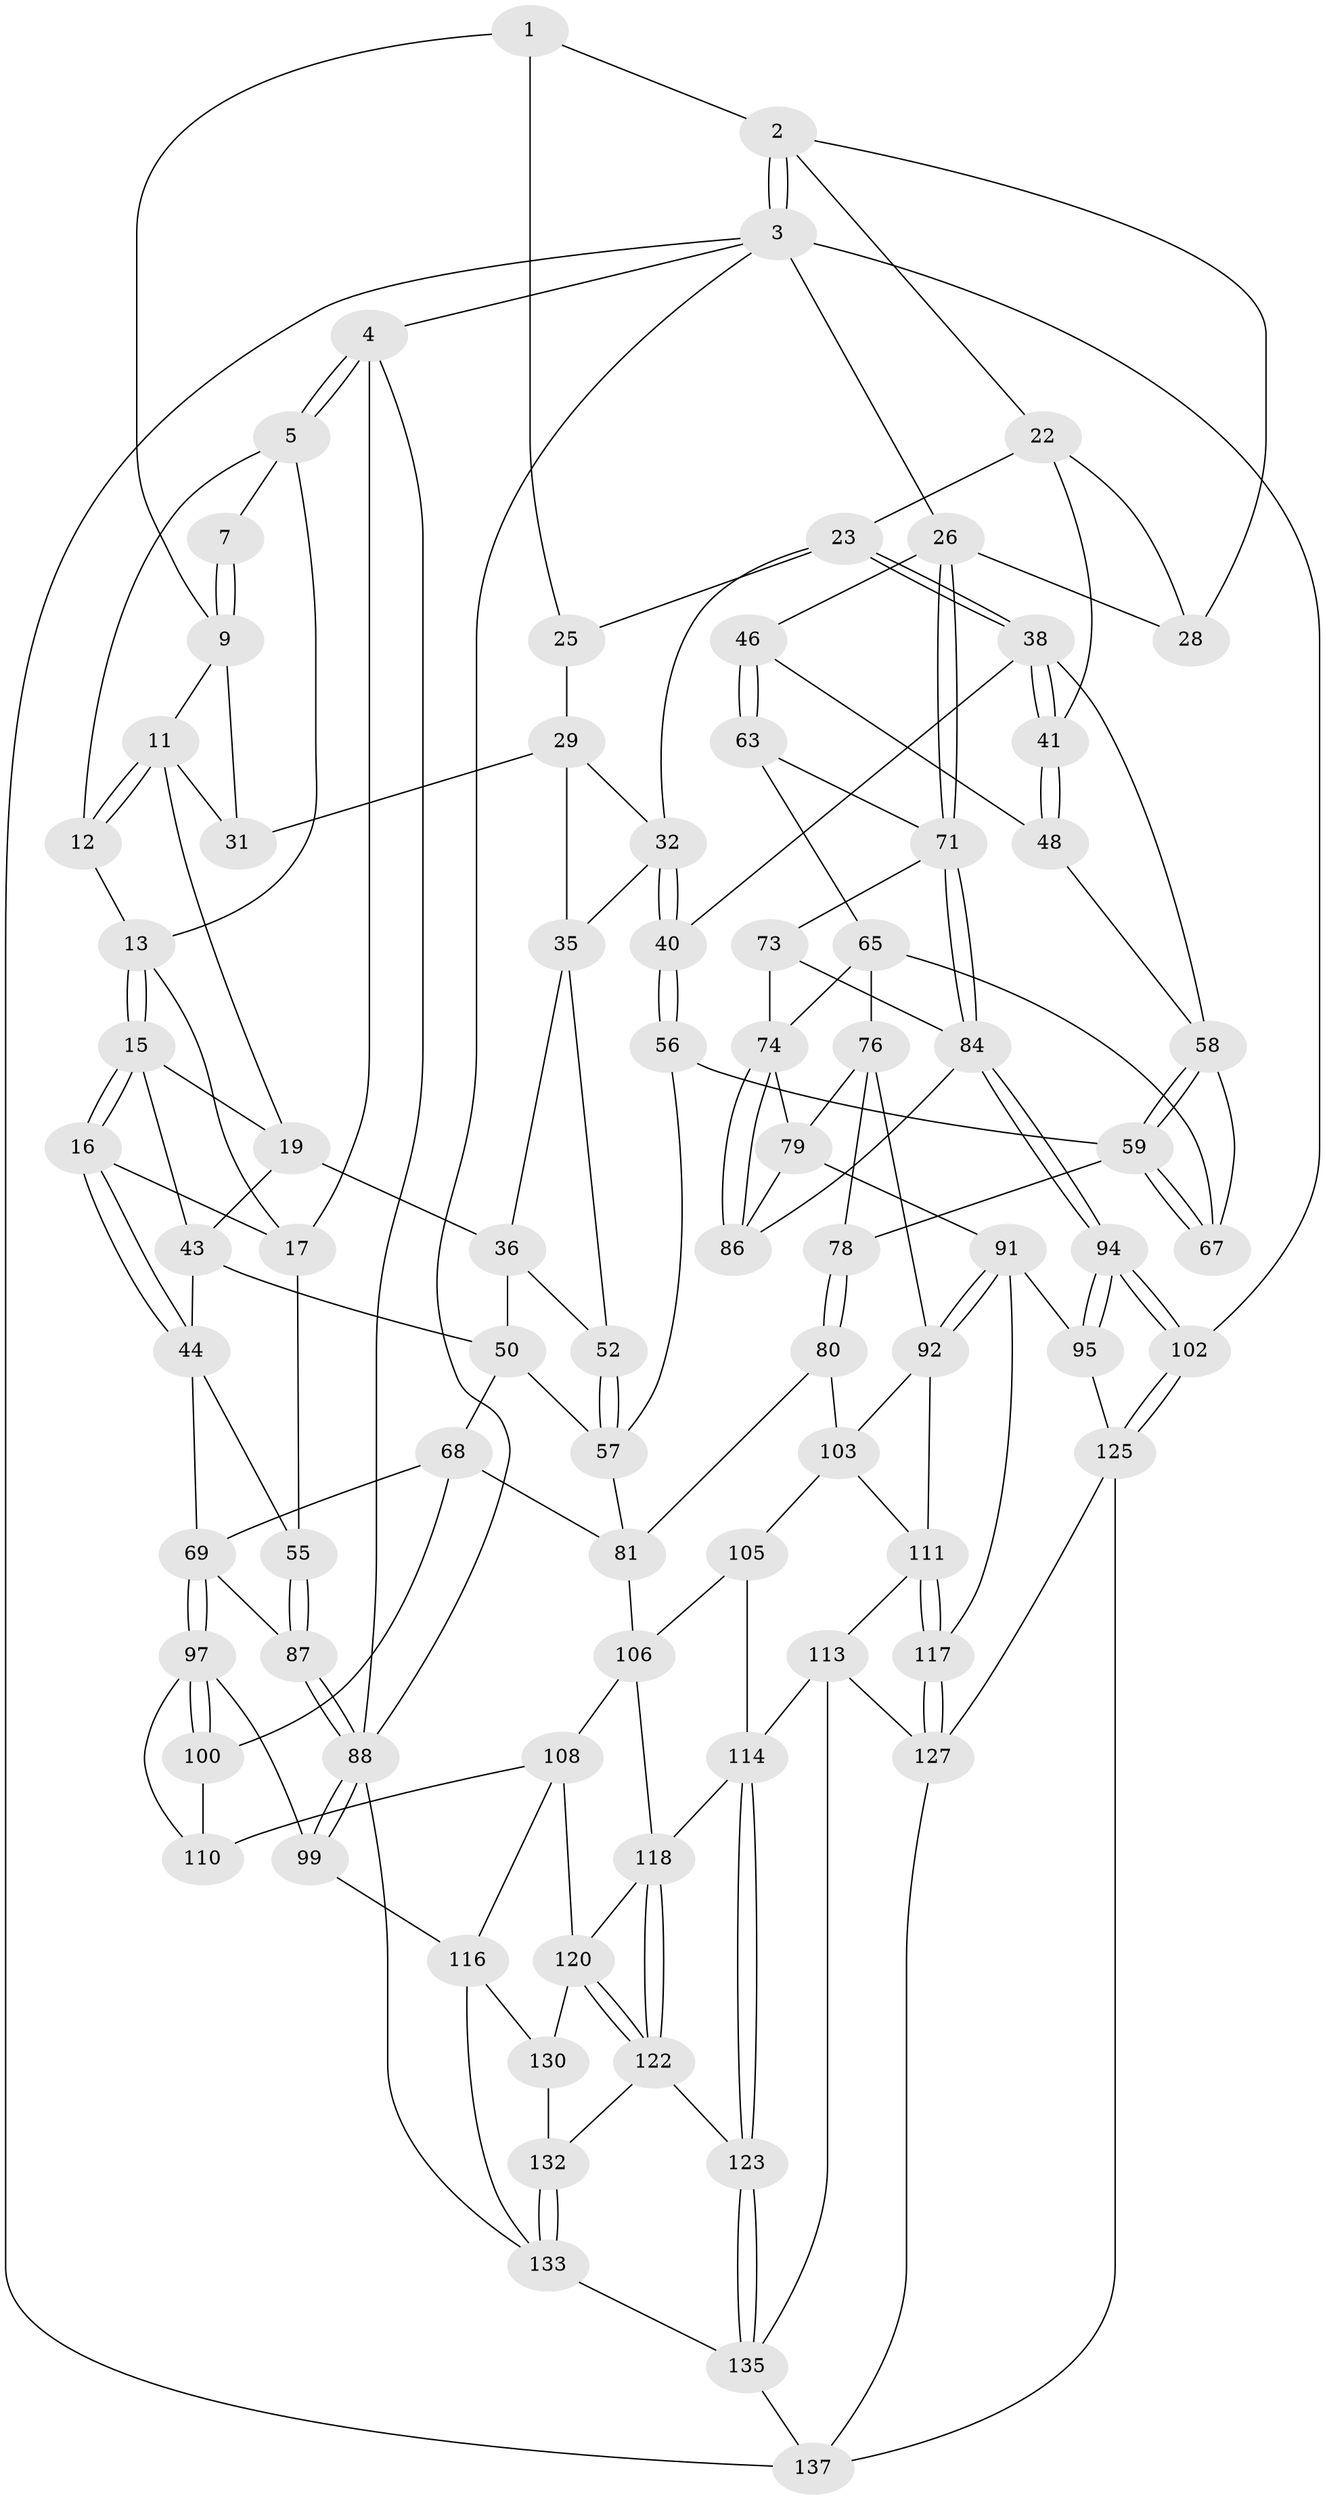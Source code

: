 // original degree distribution, {3: 0.014492753623188406, 4: 0.2391304347826087, 5: 0.5217391304347826, 6: 0.2246376811594203}
// Generated by graph-tools (version 1.1) at 2025/11/02/27/25 16:11:55]
// undirected, 84 vertices, 190 edges
graph export_dot {
graph [start="1"]
  node [color=gray90,style=filled];
  1 [pos="+0.6758266702470462+0",super="+8"];
  2 [pos="+1+0",super="+21"];
  3 [pos="+1+0",super="+101"];
  4 [pos="+0+0"];
  5 [pos="+0+0",super="+6"];
  7 [pos="+0.40413475839149865+0"];
  9 [pos="+0.48053868115704956+0.08947821026409247",super="+10"];
  11 [pos="+0.30547533803946+0.0008601760707255829",super="+18"];
  12 [pos="+0.28398334107623735+0"];
  13 [pos="+0.189254155865458+0.08151799044891626",super="+14"];
  15 [pos="+0.21382766983990611+0.18616106664433188",super="+20"];
  16 [pos="+0.08729145291132484+0.1937968672153386"];
  17 [pos="+0+0.14526086549001963",super="+53"];
  19 [pos="+0.25063308083454044+0.17697446764120658",super="+37"];
  22 [pos="+0.7718472256330096+0.14480220245185918",super="+34"];
  23 [pos="+0.6946227917573353+0.16820370464350218",super="+24"];
  25 [pos="+0.6297502067376527+0.12538032828969578"];
  26 [pos="+1+0.33231116978166586",super="+27"];
  28 [pos="+0.9256628117065847+0.2260869753321034"];
  29 [pos="+0.5472334648502056+0.18851604946179296",super="+30"];
  31 [pos="+0.42358180642498744+0.17051486607200972"];
  32 [pos="+0.5895927273086434+0.27432828580068297",super="+33"];
  35 [pos="+0.42577385518479216+0.1930656194055338",super="+42"];
  36 [pos="+0.38673486628656684+0.2545226880055882",super="+49"];
  38 [pos="+0.7095554504663468+0.250759518686491",super="+39"];
  40 [pos="+0.5930870518311561+0.2823387428038984"];
  41 [pos="+0.8117191282103798+0.30902595410281203"];
  43 [pos="+0.26390760604096014+0.321517732580474",super="+45"];
  44 [pos="+0.13300635819237525+0.33671005757247874",super="+54"];
  46 [pos="+0.9655668253057657+0.3421904061197679",super="+47"];
  48 [pos="+0.814232222801132+0.3360466188701572"];
  50 [pos="+0.32825667906547196+0.4360972236166695",super="+51"];
  52 [pos="+0.48555026962142833+0.33131949607095673"];
  55 [pos="+0+0.3312835445881311"];
  56 [pos="+0.5785804181412937+0.4118794908150793"];
  57 [pos="+0.5269566161019303+0.4025985856366163",super="+62"];
  58 [pos="+0.6862952792983938+0.3382455665331993",super="+61"];
  59 [pos="+0.6295173158905115+0.43981751936550517",super="+60"];
  63 [pos="+0.9053908604685315+0.42718706611971474",super="+64"];
  65 [pos="+0.9009967651758856+0.44275074365156014",super="+66"];
  67 [pos="+0.7876335563425712+0.41329376867625284"];
  68 [pos="+0.18396411307649546+0.5194740647487937",super="+83"];
  69 [pos="+0.16159593837237823+0.5173744192877472",super="+70"];
  71 [pos="+1+0.4244295891375801",super="+72"];
  73 [pos="+0.9545719642963847+0.5248570216715814"];
  74 [pos="+0.9227999968430666+0.5421550906875673",super="+75"];
  76 [pos="+0.800479253466331+0.5442984291887515",super="+77"];
  78 [pos="+0.6248197028037812+0.45562430579099233"];
  79 [pos="+0.8425477454305029+0.5597681421136192",super="+90"];
  80 [pos="+0.5155624595477324+0.5926948856518176"];
  81 [pos="+0.4183257198854609+0.5585367870578876",super="+82"];
  84 [pos="+1+0.6889974931959559",super="+85"];
  86 [pos="+0.9429925727983246+0.612318417750903"];
  87 [pos="+0+0.5701688040152392"];
  88 [pos="+0+0.7457444384448908",super="+89"];
  91 [pos="+0.8889032839026672+0.7048445877266055",super="+96"];
  92 [pos="+0.7493889507028773+0.6932573914234387",super="+93"];
  94 [pos="+1+0.7492208511935436"];
  95 [pos="+0.9521363632254303+0.7487013950830438"];
  97 [pos="+0.1297421398176862+0.6951033369987899",super="+98"];
  99 [pos="+0.03672762726608974+0.7799861147860724"];
  100 [pos="+0.19124295410385392+0.6644574346270548"];
  102 [pos="+1+0.9520291752508381"];
  103 [pos="+0.598024025609532+0.6475842850023565",super="+104"];
  105 [pos="+0.4920983221759123+0.7322325674778483"];
  106 [pos="+0.3859884626636698+0.7259018859654641",super="+107"];
  108 [pos="+0.3083681561234582+0.7587027858713333",super="+109"];
  110 [pos="+0.21232058346484367+0.7091301713529858"];
  111 [pos="+0.733662494450248+0.7186946449163854",super="+112"];
  113 [pos="+0.6190794289867825+0.8238312899569884",super="+129"];
  114 [pos="+0.6121991047513532+0.8242016776545253",super="+115"];
  116 [pos="+0.11114157191493089+0.8205276297470051",super="+131"];
  117 [pos="+0.806529983437521+0.8441982774512721"];
  118 [pos="+0.49611360652826303+0.7792448342736794",super="+119"];
  120 [pos="+0.42824785373642066+0.8591229765082622",super="+121"];
  122 [pos="+0.4449914343758239+0.8875898277088019",super="+124"];
  123 [pos="+0.47994092549258505+0.9366617840743942"];
  125 [pos="+0.9133772195709919+0.9091667709501626",super="+126"];
  127 [pos="+0.7960281825857921+0.8840232824218628",super="+128"];
  130 [pos="+0.31010727579890923+0.8038990009844594"];
  132 [pos="+0.3798612325546218+0.9244871323587138"];
  133 [pos="+0.21994156817248692+1",super="+134"];
  135 [pos="+0.4969394092365368+1",super="+136"];
  137 [pos="+0.6425751363093548+1",super="+138"];
  1 -- 2;
  1 -- 9;
  1 -- 25;
  2 -- 3;
  2 -- 3;
  2 -- 28;
  2 -- 22;
  3 -- 4;
  3 -- 26;
  3 -- 88;
  3 -- 137;
  3 -- 102;
  4 -- 5;
  4 -- 5;
  4 -- 17;
  4 -- 88;
  5 -- 13;
  5 -- 12;
  5 -- 7;
  7 -- 9;
  7 -- 9;
  9 -- 11;
  9 -- 31;
  11 -- 12;
  11 -- 12;
  11 -- 19;
  11 -- 31;
  12 -- 13;
  13 -- 15;
  13 -- 15;
  13 -- 17;
  15 -- 16;
  15 -- 16;
  15 -- 43;
  15 -- 19;
  16 -- 17;
  16 -- 44;
  16 -- 44;
  17 -- 55;
  19 -- 43;
  19 -- 36;
  22 -- 23;
  22 -- 41;
  22 -- 28;
  23 -- 38;
  23 -- 38;
  23 -- 32;
  23 -- 25;
  25 -- 29;
  26 -- 71;
  26 -- 71;
  26 -- 28;
  26 -- 46;
  29 -- 35;
  29 -- 31;
  29 -- 32;
  32 -- 40;
  32 -- 40;
  32 -- 35;
  35 -- 36;
  35 -- 52;
  36 -- 50;
  36 -- 52;
  38 -- 41;
  38 -- 41;
  38 -- 40;
  38 -- 58;
  40 -- 56;
  40 -- 56;
  41 -- 48;
  41 -- 48;
  43 -- 44;
  43 -- 50;
  44 -- 69;
  44 -- 55;
  46 -- 63 [weight=2];
  46 -- 63;
  46 -- 48;
  48 -- 58;
  50 -- 57;
  50 -- 68;
  52 -- 57;
  52 -- 57;
  55 -- 87;
  55 -- 87;
  56 -- 57;
  56 -- 59;
  57 -- 81;
  58 -- 59;
  58 -- 59;
  58 -- 67;
  59 -- 67;
  59 -- 67;
  59 -- 78;
  63 -- 65;
  63 -- 71;
  65 -- 67;
  65 -- 76;
  65 -- 74;
  68 -- 69;
  68 -- 100;
  68 -- 81;
  69 -- 97;
  69 -- 97;
  69 -- 87;
  71 -- 84;
  71 -- 84;
  71 -- 73;
  73 -- 74;
  73 -- 84;
  74 -- 86;
  74 -- 86;
  74 -- 79;
  76 -- 79;
  76 -- 78;
  76 -- 92;
  78 -- 80;
  78 -- 80;
  79 -- 91;
  79 -- 86;
  80 -- 81;
  80 -- 103;
  81 -- 106;
  84 -- 94;
  84 -- 94;
  84 -- 86;
  87 -- 88;
  87 -- 88;
  88 -- 99;
  88 -- 99;
  88 -- 133;
  91 -- 92;
  91 -- 92;
  91 -- 117;
  91 -- 95;
  92 -- 111;
  92 -- 103;
  94 -- 95;
  94 -- 95;
  94 -- 102;
  94 -- 102;
  95 -- 125;
  97 -- 100;
  97 -- 100;
  97 -- 99;
  97 -- 110;
  99 -- 116;
  100 -- 110;
  102 -- 125;
  102 -- 125;
  103 -- 111;
  103 -- 105;
  105 -- 106;
  105 -- 114;
  106 -- 108;
  106 -- 118;
  108 -- 120;
  108 -- 116;
  108 -- 110;
  111 -- 117;
  111 -- 117;
  111 -- 113;
  113 -- 114;
  113 -- 135;
  113 -- 127;
  114 -- 123;
  114 -- 123;
  114 -- 118;
  116 -- 130;
  116 -- 133;
  117 -- 127;
  117 -- 127;
  118 -- 122;
  118 -- 122;
  118 -- 120;
  120 -- 122;
  120 -- 122;
  120 -- 130;
  122 -- 123;
  122 -- 132;
  123 -- 135;
  123 -- 135;
  125 -- 127;
  125 -- 137;
  127 -- 137;
  130 -- 132;
  132 -- 133;
  132 -- 133;
  133 -- 135;
  135 -- 137;
}
